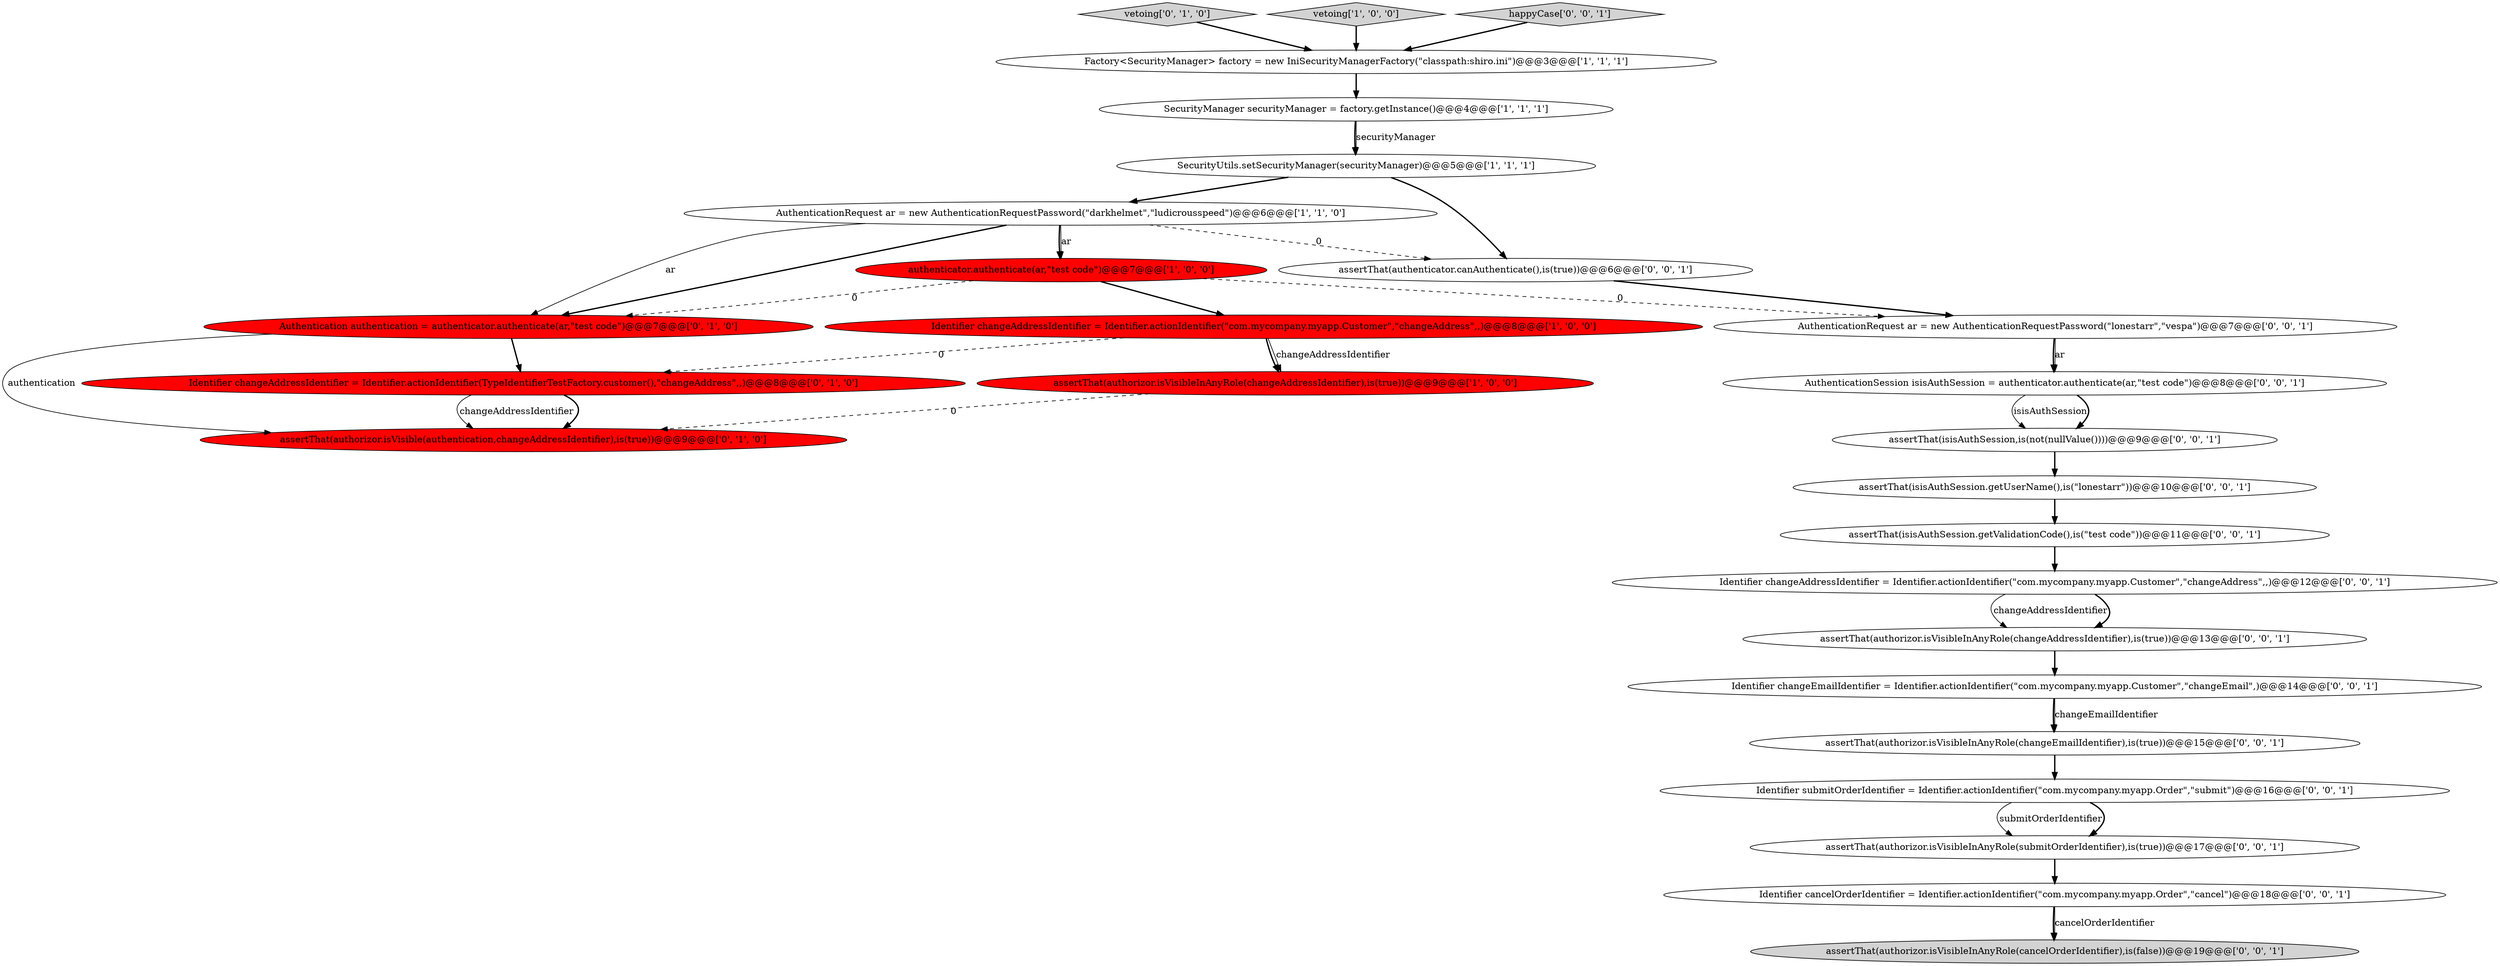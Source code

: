 digraph {
6 [style = filled, label = "assertThat(authorizor.isVisibleInAnyRole(changeAddressIdentifier),is(true))@@@9@@@['1', '0', '0']", fillcolor = red, shape = ellipse image = "AAA1AAABBB1BBB"];
4 [style = filled, label = "SecurityUtils.setSecurityManager(securityManager)@@@5@@@['1', '1', '1']", fillcolor = white, shape = ellipse image = "AAA0AAABBB1BBB"];
18 [style = filled, label = "Identifier cancelOrderIdentifier = Identifier.actionIdentifier(\"com.mycompany.myapp.Order\",\"cancel\")@@@18@@@['0', '0', '1']", fillcolor = white, shape = ellipse image = "AAA0AAABBB3BBB"];
5 [style = filled, label = "authenticator.authenticate(ar,\"test code\")@@@7@@@['1', '0', '0']", fillcolor = red, shape = ellipse image = "AAA1AAABBB1BBB"];
10 [style = filled, label = "Authentication authentication = authenticator.authenticate(ar,\"test code\")@@@7@@@['0', '1', '0']", fillcolor = red, shape = ellipse image = "AAA1AAABBB2BBB"];
12 [style = filled, label = "assertThat(authorizor.isVisibleInAnyRole(submitOrderIdentifier),is(true))@@@17@@@['0', '0', '1']", fillcolor = white, shape = ellipse image = "AAA0AAABBB3BBB"];
23 [style = filled, label = "assertThat(authorizor.isVisibleInAnyRole(cancelOrderIdentifier),is(false))@@@19@@@['0', '0', '1']", fillcolor = lightgray, shape = ellipse image = "AAA0AAABBB3BBB"];
21 [style = filled, label = "assertThat(authorizor.isVisibleInAnyRole(changeAddressIdentifier),is(true))@@@13@@@['0', '0', '1']", fillcolor = white, shape = ellipse image = "AAA0AAABBB3BBB"];
16 [style = filled, label = "assertThat(isisAuthSession.getUserName(),is(\"lonestarr\"))@@@10@@@['0', '0', '1']", fillcolor = white, shape = ellipse image = "AAA0AAABBB3BBB"];
7 [style = filled, label = "Identifier changeAddressIdentifier = Identifier.actionIdentifier(\"com.mycompany.myapp.Customer\",\"changeAddress\",,)@@@8@@@['1', '0', '0']", fillcolor = red, shape = ellipse image = "AAA1AAABBB1BBB"];
19 [style = filled, label = "assertThat(authenticator.canAuthenticate(),is(true))@@@6@@@['0', '0', '1']", fillcolor = white, shape = ellipse image = "AAA0AAABBB3BBB"];
26 [style = filled, label = "Identifier changeEmailIdentifier = Identifier.actionIdentifier(\"com.mycompany.myapp.Customer\",\"changeEmail\",)@@@14@@@['0', '0', '1']", fillcolor = white, shape = ellipse image = "AAA0AAABBB3BBB"];
15 [style = filled, label = "assertThat(isisAuthSession,is(not(nullValue())))@@@9@@@['0', '0', '1']", fillcolor = white, shape = ellipse image = "AAA0AAABBB3BBB"];
8 [style = filled, label = "vetoing['0', '1', '0']", fillcolor = lightgray, shape = diamond image = "AAA0AAABBB2BBB"];
3 [style = filled, label = "SecurityManager securityManager = factory.getInstance()@@@4@@@['1', '1', '1']", fillcolor = white, shape = ellipse image = "AAA0AAABBB1BBB"];
2 [style = filled, label = "Factory<SecurityManager> factory = new IniSecurityManagerFactory(\"classpath:shiro.ini\")@@@3@@@['1', '1', '1']", fillcolor = white, shape = ellipse image = "AAA0AAABBB1BBB"];
11 [style = filled, label = "Identifier changeAddressIdentifier = Identifier.actionIdentifier(TypeIdentifierTestFactory.customer(),\"changeAddress\",,)@@@8@@@['0', '1', '0']", fillcolor = red, shape = ellipse image = "AAA1AAABBB2BBB"];
13 [style = filled, label = "Identifier changeAddressIdentifier = Identifier.actionIdentifier(\"com.mycompany.myapp.Customer\",\"changeAddress\",,)@@@12@@@['0', '0', '1']", fillcolor = white, shape = ellipse image = "AAA0AAABBB3BBB"];
22 [style = filled, label = "assertThat(isisAuthSession.getValidationCode(),is(\"test code\"))@@@11@@@['0', '0', '1']", fillcolor = white, shape = ellipse image = "AAA0AAABBB3BBB"];
14 [style = filled, label = "Identifier submitOrderIdentifier = Identifier.actionIdentifier(\"com.mycompany.myapp.Order\",\"submit\")@@@16@@@['0', '0', '1']", fillcolor = white, shape = ellipse image = "AAA0AAABBB3BBB"];
1 [style = filled, label = "vetoing['1', '0', '0']", fillcolor = lightgray, shape = diamond image = "AAA0AAABBB1BBB"];
17 [style = filled, label = "assertThat(authorizor.isVisibleInAnyRole(changeEmailIdentifier),is(true))@@@15@@@['0', '0', '1']", fillcolor = white, shape = ellipse image = "AAA0AAABBB3BBB"];
9 [style = filled, label = "assertThat(authorizor.isVisible(authentication,changeAddressIdentifier),is(true))@@@9@@@['0', '1', '0']", fillcolor = red, shape = ellipse image = "AAA1AAABBB2BBB"];
20 [style = filled, label = "AuthenticationRequest ar = new AuthenticationRequestPassword(\"lonestarr\",\"vespa\")@@@7@@@['0', '0', '1']", fillcolor = white, shape = ellipse image = "AAA0AAABBB3BBB"];
24 [style = filled, label = "AuthenticationSession isisAuthSession = authenticator.authenticate(ar,\"test code\")@@@8@@@['0', '0', '1']", fillcolor = white, shape = ellipse image = "AAA0AAABBB3BBB"];
0 [style = filled, label = "AuthenticationRequest ar = new AuthenticationRequestPassword(\"darkhelmet\",\"ludicrousspeed\")@@@6@@@['1', '1', '0']", fillcolor = white, shape = ellipse image = "AAA0AAABBB1BBB"];
25 [style = filled, label = "happyCase['0', '0', '1']", fillcolor = lightgray, shape = diamond image = "AAA0AAABBB3BBB"];
24->15 [style = solid, label="isisAuthSession"];
14->12 [style = solid, label="submitOrderIdentifier"];
7->6 [style = solid, label="changeAddressIdentifier"];
18->23 [style = bold, label=""];
26->17 [style = bold, label=""];
0->19 [style = dashed, label="0"];
19->20 [style = bold, label=""];
2->3 [style = bold, label=""];
6->9 [style = dashed, label="0"];
4->19 [style = bold, label=""];
7->11 [style = dashed, label="0"];
16->22 [style = bold, label=""];
11->9 [style = bold, label=""];
15->16 [style = bold, label=""];
3->4 [style = bold, label=""];
25->2 [style = bold, label=""];
11->9 [style = solid, label="changeAddressIdentifier"];
13->21 [style = solid, label="changeAddressIdentifier"];
4->0 [style = bold, label=""];
5->20 [style = dashed, label="0"];
0->10 [style = solid, label="ar"];
21->26 [style = bold, label=""];
0->5 [style = solid, label="ar"];
0->10 [style = bold, label=""];
10->11 [style = bold, label=""];
8->2 [style = bold, label=""];
5->10 [style = dashed, label="0"];
17->14 [style = bold, label=""];
3->4 [style = solid, label="securityManager"];
18->23 [style = solid, label="cancelOrderIdentifier"];
14->12 [style = bold, label=""];
7->6 [style = bold, label=""];
12->18 [style = bold, label=""];
26->17 [style = solid, label="changeEmailIdentifier"];
5->7 [style = bold, label=""];
1->2 [style = bold, label=""];
10->9 [style = solid, label="authentication"];
20->24 [style = bold, label=""];
13->21 [style = bold, label=""];
20->24 [style = solid, label="ar"];
22->13 [style = bold, label=""];
0->5 [style = bold, label=""];
24->15 [style = bold, label=""];
}
